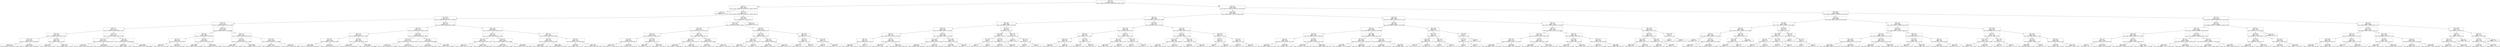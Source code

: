 digraph Tree {
node [shape=box] ;
0 [label="X[0] <= 0.5\ngini = 0.767\nsamples = 11105367\nvalue = [3315986, 5196719, 2029, 5149252, 28584, 1815094, 2061485]"] ;
1 [label="X[8] <= 1.5\ngini = 0.783\nsamples = 6335514\nvalue = [2771614, 1448943, 1987, 2671865, 23570, 1440678, 1666514]"] ;
0 -> 1 [labeldistance=2.5, labelangle=45, headlabel="True"] ;
2 [label="gini = 0.0\nsamples = 1162747\nvalue = [1839286, 0, 0, 0, 0, 0, 0]"] ;
1 -> 2 ;
3 [label="X[8] <= 2.5\ngini = 0.777\nsamples = 5172767\nvalue = [932328, 1448943, 1987, 2671865, 23570, 1440678, 1666514]"] ;
1 -> 3 ;
4 [label="X[2] <= 130.5\ngini = 0.73\nsamples = 4551648\nvalue = [0, 1448943, 0, 2671865, 0, 1415787, 1666514]"] ;
3 -> 4 ;
5 [label="X[9] <= 2.5\ngini = 0.725\nsamples = 3125921\nvalue = [0, 1051543, 0, 1906359, 0, 911337, 1076621]"] ;
4 -> 5 ;
6 [label="X[6] <= 2.5\ngini = 0.712\nsamples = 2151368\nvalue = [0, 724605, 0, 1378050, 0, 829886, 471935]"] ;
5 -> 6 ;
7 [label="X[3] <= 68.0\ngini = 0.707\nsamples = 369198\nvalue = [0, 152864, 0, 231746, 0, 59708, 140570]"] ;
6 -> 7 ;
8 [label="X[10] <= 225.5\ngini = 0.716\nsamples = 295787\nvalue = [0, 133981, 0, 176247, 0, 59708, 98697]"] ;
7 -> 8 ;
9 [label="gini = 0.704\nsamples = 83930\nvalue = [0, 29613, 0, 51344, 0, 39379, 12530]"] ;
8 -> 9 ;
10 [label="gini = 0.695\nsamples = 211857\nvalue = [0, 104368, 0, 124903, 0, 20329, 86167]"] ;
8 -> 10 ;
11 [label="X[10] <= 67.5\ngini = 0.616\nsamples = 73411\nvalue = [0, 18883, 0, 55499, 0, 0, 41873]"] ;
7 -> 11 ;
12 [label="gini = 0.443\nsamples = 9220\nvalue = [0, 844, 0, 3476, 0, 0, 10358]"] ;
11 -> 12 ;
13 [label="gini = 0.61\nsamples = 64191\nvalue = [0, 18039, 0, 52023, 0, 0, 31515]"] ;
11 -> 13 ;
14 [label="X[4] <= 7.5\ngini = 0.705\nsamples = 1782170\nvalue = [0, 571741, 0, 1146304, 0, 770178, 331365]"] ;
6 -> 14 ;
15 [label="X[2] <= 118.5\ngini = 0.717\nsamples = 824230\nvalue = [0, 254975, 0, 528259, 0, 289262, 232049]"] ;
14 -> 15 ;
16 [label="gini = 0.67\nsamples = 158573\nvalue = [0, 37042, 0, 123644, 0, 48529, 41102]"] ;
15 -> 16 ;
17 [label="gini = 0.725\nsamples = 665657\nvalue = [0, 217933, 0, 404615, 0, 240733, 190947]"] ;
15 -> 17 ;
18 [label="X[9] <= 0.5\ngini = 0.685\nsamples = 957940\nvalue = [0, 316766, 0, 618045, 0, 480916, 99316]"] ;
14 -> 18 ;
19 [label="gini = 0.647\nsamples = 134048\nvalue = [0, 58813, 0, 94933, 0, 0, 58318]"] ;
18 -> 19 ;
20 [label="gini = 0.662\nsamples = 823892\nvalue = [0, 257953, 0, 523112, 0, 480916, 40998]"] ;
18 -> 20 ;
21 [label="X[10] <= 76.5\ngini = 0.681\nsamples = 974553\nvalue = [0, 326938, 0, 528309, 0, 81451, 604686]"] ;
5 -> 21 ;
22 [label="X[6] <= 6.5\ngini = 0.691\nsamples = 180003\nvalue = [0, 71578, 0, 105322, 0, 15203, 92672]"] ;
21 -> 22 ;
23 [label="X[5] <= 1.5\ngini = 0.434\nsamples = 9328\nvalue = [0, 171, 0, 2056, 0, 1782, 10831]"] ;
22 -> 23 ;
24 [label="gini = 0.334\nsamples = 5777\nvalue = [0, 95, 0, 1163, 0, 544, 7393]"] ;
23 -> 24 ;
25 [label="gini = 0.556\nsamples = 3551\nvalue = [0, 76, 0, 893, 0, 1238, 3438]"] ;
23 -> 25 ;
26 [label="X[4] <= 4.5\ngini = 0.689\nsamples = 170675\nvalue = [0, 71407, 0, 103266, 0, 13421, 81841]"] ;
22 -> 26 ;
27 [label="gini = 0.666\nsamples = 66011\nvalue = [0, 33051, 0, 35049, 0, 0, 36358]"] ;
26 -> 27 ;
28 [label="gini = 0.694\nsamples = 104664\nvalue = [0, 38356, 0, 68217, 0, 13421, 45483]"] ;
26 -> 28 ;
29 [label="X[5] <= 1.5\ngini = 0.677\nsamples = 794550\nvalue = [0, 255360, 0, 422987, 0, 66248, 512014]"] ;
21 -> 29 ;
30 [label="X[5] <= 0.5\ngini = 0.651\nsamples = 534267\nvalue = [0, 167340, 0, 287243, 0, 18517, 372389]"] ;
29 -> 30 ;
31 [label="gini = 0.667\nsamples = 186331\nvalue = [0, 46392, 0, 111242, 0, 18517, 118482]"] ;
30 -> 31 ;
32 [label="gini = 0.637\nsamples = 347936\nvalue = [0, 120948, 0, 176001, 0, 0, 253907]"] ;
30 -> 32 ;
33 [label="X[2] <= 124.5\ngini = 0.716\nsamples = 260283\nvalue = [0, 88020, 0, 135744, 0, 47731, 139625]"] ;
29 -> 33 ;
34 [label="gini = 0.712\nsamples = 166431\nvalue = [0, 49906, 0, 91479, 0, 31900, 89716]"] ;
33 -> 34 ;
35 [label="gini = 0.72\nsamples = 93852\nvalue = [0, 38114, 0, 44265, 0, 15831, 49909]"] ;
33 -> 35 ;
36 [label="X[5] <= 1.5\ngini = 0.736\nsamples = 1425727\nvalue = [0, 397400, 0, 765506, 0, 504450, 589893]"] ;
4 -> 36 ;
37 [label="X[5] <= 0.5\ngini = 0.724\nsamples = 817216\nvalue = [0, 215179, 0, 431162, 0, 223950, 422546]"] ;
36 -> 37 ;
38 [label="X[3] <= 74.5\ngini = 0.715\nsamples = 247780\nvalue = [0, 42386, 0, 132396, 0, 87704, 129459]"] ;
37 -> 38 ;
39 [label="X[4] <= 8.5\ngini = 0.722\nsamples = 125806\nvalue = [0, 31599, 0, 76128, 0, 41165, 50028]"] ;
38 -> 39 ;
40 [label="gini = 0.708\nsamples = 66386\nvalue = [0, 17120, 0, 39318, 0, 14262, 34316]"] ;
39 -> 40 ;
41 [label="gini = 0.712\nsamples = 59420\nvalue = [0, 14479, 0, 36810, 0, 26903, 15712]"] ;
39 -> 41 ;
42 [label="X[3] <= 75.5\ngini = 0.684\nsamples = 121974\nvalue = [0, 10787, 0, 56268, 0, 46539, 79431]"] ;
38 -> 42 ;
43 [label="gini = 0.635\nsamples = 76987\nvalue = [0, 2910, 0, 24213, 0, 34290, 60433]"] ;
42 -> 43 ;
44 [label="gini = 0.684\nsamples = 44987\nvalue = [0, 7877, 0, 32055, 0, 12249, 18998]"] ;
42 -> 44 ;
45 [label="X[4] <= 10.5\ngini = 0.725\nsamples = 569436\nvalue = [0, 172793, 0, 298766, 0, 136246, 293087]"] ;
37 -> 45 ;
46 [label="X[10] <= 29.5\ngini = 0.731\nsamples = 477462\nvalue = [0, 148622, 0, 249127, 0, 127900, 229619]"] ;
45 -> 46 ;
47 [label="gini = 0.72\nsamples = 200436\nvalue = [0, 43207, 0, 103454, 0, 61731, 108388]"] ;
46 -> 47 ;
48 [label="gini = 0.733\nsamples = 277026\nvalue = [0, 105415, 0, 145673, 0, 66169, 121231]"] ;
46 -> 48 ;
49 [label="X[9] <= 2.5\ngini = 0.663\nsamples = 91974\nvalue = [0, 24171, 0, 49639, 0, 8346, 63468]"] ;
45 -> 49 ;
50 [label="gini = 0.69\nsamples = 65538\nvalue = [0, 19434, 0, 36567, 0, 8346, 39234]"] ;
49 -> 50 ;
51 [label="gini = 0.558\nsamples = 26436\nvalue = [0, 4737, 0, 13072, 0, 0, 24234]"] ;
49 -> 51 ;
52 [label="X[2] <= 133.5\ngini = 0.729\nsamples = 608511\nvalue = [0, 182221, 0, 334344, 0, 280500, 167347]"] ;
36 -> 52 ;
53 [label="X[4] <= 5.5\ngini = 0.723\nsamples = 468535\nvalue = [0, 117029, 0, 262448, 0, 227868, 135308]"] ;
52 -> 53 ;
54 [label="X[3] <= 64.5\ngini = 0.737\nsamples = 184471\nvalue = [0, 53783, 0, 98582, 0, 63707, 76702]"] ;
53 -> 54 ;
55 [label="gini = 0.73\nsamples = 21215\nvalue = [0, 10316, 0, 7269, 0, 5172, 11064]"] ;
54 -> 55 ;
56 [label="gini = 0.732\nsamples = 163256\nvalue = [0, 43467, 0, 91313, 0, 58535, 65638]"] ;
54 -> 56 ;
57 [label="X[9] <= 2.5\ngini = 0.697\nsamples = 284064\nvalue = [0, 63246, 0, 163866, 0, 164161, 58606]"] ;
53 -> 57 ;
58 [label="gini = 0.645\nsamples = 215309\nvalue = [0, 48888, 0, 126283, 0, 150709, 15180]"] ;
57 -> 58 ;
59 [label="gini = 0.689\nsamples = 68755\nvalue = [0, 14358, 0, 37583, 0, 13452, 43426]"] ;
57 -> 59 ;
60 [label="X[9] <= 2.5\ngini = 0.731\nsamples = 139976\nvalue = [0, 65192, 0, 71896, 0, 52632, 32039]"] ;
52 -> 60 ;
61 [label="X[9] <= 0.5\ngini = 0.709\nsamples = 104228\nvalue = [0, 50222, 0, 56120, 0, 45783, 12964]"] ;
60 -> 61 ;
62 [label="gini = 0.646\nsamples = 10548\nvalue = [0, 6423, 0, 6640, 0, 0, 3610]"] ;
61 -> 62 ;
63 [label="gini = 0.703\nsamples = 93680\nvalue = [0, 43799, 0, 49480, 0, 45783, 9354]"] ;
61 -> 63 ;
64 [label="X[4] <= 4.5\ngini = 0.725\nsamples = 35748\nvalue = [0, 14970, 0, 15776, 0, 6849, 19075]"] ;
60 -> 64 ;
65 [label="gini = 0.616\nsamples = 9197\nvalue = [0, 4540, 0, 2670, 0, 0, 7272]"] ;
64 -> 65 ;
66 [label="gini = 0.738\nsamples = 26551\nvalue = [0, 10430, 0, 13106, 0, 6849, 11803]"] ;
64 -> 66 ;
67 [label="X[8] <= 4.5\ngini = 0.099\nsamples = 621119\nvalue = [932328, 0, 1987, 0, 23570, 24891, 0]"] ;
3 -> 67 ;
68 [label="X[7] <= 211.5\ngini = 0.29\nsamples = 192992\nvalue = [255072, 0, 1987, 0, 23570, 24891, 0]"] ;
67 -> 68 ;
69 [label="X[7] <= 64.5\ngini = 0.227\nsamples = 170852\nvalue = [236713, 0, 1922, 0, 13726, 18163, 0]"] ;
68 -> 69 ;
70 [label="X[1] <= 0.5\ngini = 0.333\nsamples = 41668\nvalue = [53342, 0, 1101, 0, 4506, 7187, 0]"] ;
69 -> 70 ;
71 [label="X[7] <= 32.5\ngini = 0.374\nsamples = 35216\nvalue = [43516, 0, 1096, 0, 4395, 6966, 0]"] ;
70 -> 71 ;
72 [label="gini = 0.312\nsamples = 22619\nvalue = [29471, 0, 17, 0, 3256, 3220, 0]"] ;
71 -> 72 ;
73 [label="gini = 0.466\nsamples = 12597\nvalue = [14045, 0, 1079, 0, 1139, 3746, 0]"] ;
71 -> 73 ;
74 [label="X[2] <= 119.5\ngini = 0.065\nsamples = 6452\nvalue = [9826, 0, 5, 0, 111, 221, 0]"] ;
70 -> 74 ;
75 [label="gini = 0.139\nsamples = 444\nvalue = [666, 0, 4, 0, 10, 39, 0]"] ;
74 -> 75 ;
76 [label="gini = 0.059\nsamples = 6008\nvalue = [9160, 0, 1, 0, 101, 182, 0]"] ;
74 -> 76 ;
77 [label="X[9] <= 2.5\ngini = 0.19\nsamples = 129184\nvalue = [183371, 0, 821, 0, 9220, 10976, 0]"] ;
69 -> 77 ;
78 [label="X[8] <= 3.5\ngini = 0.222\nsamples = 72784\nvalue = [101333, 0, 293, 0, 8317, 5470, 0]"] ;
77 -> 78 ;
79 [label="gini = 0.125\nsamples = 68399\nvalue = [101333, 0, 0, 0, 4508, 2642, 0]"] ;
78 -> 79 ;
80 [label="gini = 0.53\nsamples = 4385\nvalue = [0, 0, 293, 0, 3809, 2828, 0]"] ;
78 -> 80 ;
81 [label="X[7] <= 85.5\ngini = 0.146\nsamples = 56400\nvalue = [82038, 0, 528, 0, 903, 5506, 0]"] ;
77 -> 81 ;
82 [label="gini = 0.275\nsamples = 4686\nvalue = [6211, 0, 317, 0, 99, 726, 0]"] ;
81 -> 82 ;
83 [label="gini = 0.133\nsamples = 51714\nvalue = [75827, 0, 211, 0, 804, 4780, 0]"] ;
81 -> 83 ;
84 [label="X[1] <= 0.5\ngini = 0.609\nsamples = 22140\nvalue = [18359, 0, 65, 0, 9844, 6728, 0]"] ;
68 -> 84 ;
85 [label="X[2] <= 119.5\ngini = 0.614\nsamples = 21605\nvalue = [17556, 0, 61, 0, 9835, 6715, 0]"] ;
84 -> 85 ;
86 [label="X[9] <= 2.5\ngini = 0.646\nsamples = 1496\nvalue = [528, 0, 7, 0, 1037, 804, 0]"] ;
85 -> 86 ;
87 [label="gini = 0.621\nsamples = 1388\nvalue = [368, 0, 5, 0, 1037, 800, 0]"] ;
86 -> 87 ;
88 [label="gini = 0.07\nsamples = 108\nvalue = [160, 0, 2, 0, 0, 4, 0]"] ;
86 -> 88 ;
89 [label="X[9] <= 2.5\ngini = 0.602\nsamples = 20109\nvalue = [17028, 0, 54, 0, 8798, 5911, 0]"] ;
85 -> 89 ;
90 [label="gini = 0.644\nsamples = 15883\nvalue = [10863, 0, 21, 0, 8752, 5476, 0]"] ;
89 -> 90 ;
91 [label="gini = 0.144\nsamples = 4226\nvalue = [6165, 0, 33, 0, 46, 435, 0]"] ;
89 -> 91 ;
92 [label="X[6] <= 19.5\ngini = 0.061\nsamples = 535\nvalue = [803, 0, 4, 0, 9, 13, 0]"] ;
84 -> 92 ;
93 [label="X[4] <= 11.5\ngini = 0.018\nsamples = 275\nvalue = [429, 0, 0, 0, 0, 4, 0]"] ;
92 -> 93 ;
94 [label="gini = 0.014\nsamples = 265\nvalue = [410, 0, 0, 0, 0, 3, 0]"] ;
93 -> 94 ;
95 [label="gini = 0.095\nsamples = 10\nvalue = [19, 0, 0, 0, 0, 1, 0]"] ;
93 -> 95 ;
96 [label="X[3] <= 40.5\ngini = 0.107\nsamples = 260\nvalue = [374, 0, 4, 0, 9, 9, 0]"] ;
92 -> 96 ;
97 [label="gini = 0.48\nsamples = 3\nvalue = [3, 0, 0, 0, 2, 0, 0]"] ;
96 -> 97 ;
98 [label="gini = 0.099\nsamples = 257\nvalue = [371, 0, 4, 0, 7, 9, 0]"] ;
96 -> 98 ;
99 [label="gini = 0.0\nsamples = 428127\nvalue = [677256, 0, 0, 0, 0, 0, 0]"] ;
67 -> 99 ;
100 [label="X[5] <= 0.5\ngini = 0.635\nsamples = 4769853\nvalue = [544372, 3747776, 42, 2477387, 5014, 374416, 394971]"] ;
0 -> 100 [labeldistance=2.5, labelangle=-45, headlabel="False"] ;
101 [label="X[7] <= 110.5\ngini = 0.689\nsamples = 432895\nvalue = [34464, 204181, 4, 303751, 194, 56081, 85164]"] ;
100 -> 101 ;
102 [label="X[0] <= 1.5\ngini = 0.683\nsamples = 69935\nvalue = [6789, 44623, 1, 40474, 58, 7339, 10845]"] ;
101 -> 102 ;
103 [label="X[1] <= 0.5\ngini = 0.694\nsamples = 53358\nvalue = [4490, 26885, 1, 35659, 35, 7060, 9954]"] ;
102 -> 103 ;
104 [label="X[9] <= 2.5\ngini = 0.689\nsamples = 52871\nvalue = [3749, 26885, 1, 35659, 27, 7051, 9954]"] ;
103 -> 104 ;
105 [label="X[4] <= 3.0\ngini = 0.67\nsamples = 24419\nvalue = [1084, 12177, 0, 17310, 12, 5973, 1946]"] ;
104 -> 105 ;
106 [label="X[8] <= 2.5\ngini = 0.617\nsamples = 6177\nvalue = [121, 4300, 0, 4049, 0, 1290, 15]"] ;
105 -> 106 ;
107 [label="gini = 0.609\nsamples = 6101\nvalue = [10, 4300, 0, 4049, 0, 1290, 15]"] ;
106 -> 107 ;
108 [label="gini = 0.0\nsamples = 76\nvalue = [111, 0, 0, 0, 0, 0, 0]"] ;
106 -> 108 ;
109 [label="X[4] <= 7.5\ngini = 0.68\nsamples = 18242\nvalue = [963, 7877, 0, 13261, 12, 4683, 1931]"] ;
105 -> 109 ;
110 [label="gini = 0.647\nsamples = 3031\nvalue = [140, 1117, 0, 2308, 0, 17, 1166]"] ;
109 -> 110 ;
111 [label="gini = 0.672\nsamples = 15211\nvalue = [823, 6760, 0, 10953, 12, 4666, 765]"] ;
109 -> 111 ;
112 [label="X[8] <= 2.5\ngini = 0.689\nsamples = 28452\nvalue = [2665, 14708, 1, 18349, 15, 1078, 8008]"] ;
104 -> 112 ;
113 [label="X[2] <= 124.5\ngini = 0.653\nsamples = 26788\nvalue = [106, 14708, 0, 18349, 0, 1024, 8008]"] ;
112 -> 113 ;
114 [label="gini = 0.647\nsamples = 8617\nvalue = [26, 2636, 0, 6508, 0, 456, 3983]"] ;
113 -> 114 ;
115 [label="gini = 0.63\nsamples = 18171\nvalue = [80, 12072, 0, 11841, 0, 568, 4025]"] ;
113 -> 115 ;
116 [label="X[7] <= 109.5\ngini = 0.052\nsamples = 1664\nvalue = [2559, 0, 1, 0, 15, 54, 0]"] ;
112 -> 116 ;
117 [label="gini = 0.046\nsamples = 1643\nvalue = [2534, 0, 1, 0, 14, 46, 0]"] ;
116 -> 117 ;
118 [label="gini = 0.403\nsamples = 21\nvalue = [25, 0, 0, 0, 1, 8, 0]"] ;
116 -> 118 ;
119 [label="X[1] <= 15.5\ngini = 0.044\nsamples = 487\nvalue = [741, 0, 0, 0, 8, 9, 0]"] ;
103 -> 119 ;
120 [label="X[3] <= 40.5\ngini = 0.053\nsamples = 373\nvalue = [570, 0, 0, 0, 8, 8, 0]"] ;
119 -> 120 ;
121 [label="X[7] <= 92.0\ngini = 0.5\nsamples = 2\nvalue = [2, 0, 0, 0, 0, 2, 0]"] ;
120 -> 121 ;
122 [label="gini = 0.0\nsamples = 1\nvalue = [2, 0, 0, 0, 0, 0, 0]"] ;
121 -> 122 ;
123 [label="gini = 0.0\nsamples = 1\nvalue = [0, 0, 0, 0, 0, 2, 0]"] ;
121 -> 123 ;
124 [label="X[10] <= 43.0\ngini = 0.047\nsamples = 371\nvalue = [568, 0, 0, 0, 8, 6, 0]"] ;
120 -> 124 ;
125 [label="gini = 0.239\nsamples = 38\nvalue = [52, 0, 0, 0, 5, 3, 0]"] ;
124 -> 125 ;
126 [label="gini = 0.023\nsamples = 333\nvalue = [516, 0, 0, 0, 3, 3, 0]"] ;
124 -> 126 ;
127 [label="X[3] <= 73.5\ngini = 0.012\nsamples = 114\nvalue = [171, 0, 0, 0, 0, 1, 0]"] ;
119 -> 127 ;
128 [label="gini = 0.0\nsamples = 106\nvalue = [160, 0, 0, 0, 0, 0, 0]"] ;
127 -> 128 ;
129 [label="X[3] <= 74.5\ngini = 0.153\nsamples = 8\nvalue = [11, 0, 0, 0, 0, 1, 0]"] ;
127 -> 129 ;
130 [label="gini = 0.32\nsamples = 4\nvalue = [4, 0, 0, 0, 0, 1, 0]"] ;
129 -> 130 ;
131 [label="gini = 0.0\nsamples = 4\nvalue = [7, 0, 0, 0, 0, 0, 0]"] ;
129 -> 131 ;
132 [label="X[10] <= 57.5\ngini = 0.493\nsamples = 16577\nvalue = [2299, 17738, 0, 4815, 23, 279, 891]"] ;
102 -> 132 ;
133 [label="X[6] <= 32.5\ngini = 0.484\nsamples = 6310\nvalue = [335, 6478, 0, 2951, 9, 60, 90]"] ;
132 -> 133 ;
134 [label="X[8] <= 2.5\ngini = 0.623\nsamples = 1037\nvalue = [201, 837, 0, 515, 7, 45, 31]"] ;
133 -> 134 ;
135 [label="X[10] <= 32.5\ngini = 0.529\nsamples = 907\nvalue = [15, 837, 0, 515, 0, 36, 31]"] ;
134 -> 135 ;
136 [label="gini = 0.567\nsamples = 482\nvalue = [13, 342, 0, 352, 0, 25, 15]"] ;
135 -> 136 ;
137 [label="gini = 0.424\nsamples = 425\nvalue = [2, 495, 0, 163, 0, 11, 16]"] ;
135 -> 137 ;
138 [label="X[3] <= 76.5\ngini = 0.149\nsamples = 130\nvalue = [186, 0, 0, 0, 7, 9, 0]"] ;
134 -> 138 ;
139 [label="gini = 0.107\nsamples = 100\nvalue = [151, 0, 0, 0, 1, 8, 0]"] ;
138 -> 139 ;
140 [label="gini = 0.285\nsamples = 30\nvalue = [35, 0, 0, 0, 6, 1, 0]"] ;
138 -> 140 ;
141 [label="X[0] <= 4.5\ngini = 0.45\nsamples = 5273\nvalue = [134, 5641, 0, 2436, 2, 15, 59]"] ;
133 -> 141 ;
142 [label="X[8] <= 2.5\ngini = 0.446\nsamples = 5252\nvalue = [103, 5641, 0, 2435, 2, 15, 59]"] ;
141 -> 142 ;
143 [label="gini = 0.433\nsamples = 5187\nvalue = [13, 5641, 0, 2435, 0, 15, 59]"] ;
142 -> 143 ;
144 [label="gini = 0.043\nsamples = 65\nvalue = [90, 0, 0, 0, 2, 0, 0]"] ;
142 -> 144 ;
145 [label="X[3] <= 72.5\ngini = 0.061\nsamples = 21\nvalue = [31, 0, 0, 1, 0, 0, 0]"] ;
141 -> 145 ;
146 [label="gini = 0.0\nsamples = 15\nvalue = [24, 0, 0, 0, 0, 0, 0]"] ;
145 -> 146 ;
147 [label="gini = 0.219\nsamples = 6\nvalue = [7, 0, 0, 1, 0, 0, 0]"] ;
145 -> 147 ;
148 [label="X[1] <= 0.5\ngini = 0.481\nsamples = 10267\nvalue = [1964, 11260, 0, 1864, 14, 219, 801]"] ;
132 -> 148 ;
149 [label="X[8] <= 2.5\ngini = 0.455\nsamples = 9951\nvalue = [1496, 11260, 0, 1862, 2, 211, 801]"] ;
148 -> 149 ;
150 [label="X[10] <= 224.5\ngini = 0.35\nsamples = 9023\nvalue = [65, 11260, 0, 1862, 0, 200, 801]"] ;
149 -> 150 ;
151 [label="gini = 0.291\nsamples = 7244\nvalue = [52, 9510, 0, 1052, 0, 129, 650]"] ;
150 -> 151 ;
152 [label="gini = 0.52\nsamples = 1779\nvalue = [13, 1750, 0, 810, 0, 71, 151]"] ;
150 -> 152 ;
153 [label="X[3] <= 72.5\ngini = 0.018\nsamples = 928\nvalue = [1431, 0, 0, 0, 2, 11, 0]"] ;
149 -> 153 ;
154 [label="gini = 0.007\nsamples = 909\nvalue = [1413, 0, 0, 0, 0, 5, 0]"] ;
153 -> 154 ;
155 [label="gini = 0.462\nsamples = 19\nvalue = [18, 0, 0, 0, 2, 6, 0]"] ;
153 -> 155 ;
156 [label="X[3] <= 56.5\ngini = 0.087\nsamples = 316\nvalue = [468, 0, 0, 2, 12, 8, 0]"] ;
148 -> 156 ;
157 [label="X[8] <= 2.5\ngini = 0.214\nsamples = 65\nvalue = [83, 0, 0, 2, 7, 2, 0]"] ;
156 -> 157 ;
158 [label="gini = 0.0\nsamples = 2\nvalue = [0, 0, 0, 2, 0, 0, 0]"] ;
157 -> 158 ;
159 [label="gini = 0.18\nsamples = 63\nvalue = [83, 0, 0, 0, 7, 2, 0]"] ;
157 -> 159 ;
160 [label="X[4] <= 2.5\ngini = 0.054\nsamples = 251\nvalue = [385, 0, 0, 0, 5, 6, 0]"] ;
156 -> 160 ;
161 [label="gini = 0.165\nsamples = 20\nvalue = [30, 0, 0, 0, 0, 3, 0]"] ;
160 -> 161 ;
162 [label="gini = 0.043\nsamples = 231\nvalue = [355, 0, 0, 0, 5, 3, 0]"] ;
160 -> 162 ;
163 [label="X[3] <= 67.5\ngini = 0.686\nsamples = 362960\nvalue = [27675, 159558, 3, 263277, 136, 48742, 74319]"] ;
101 -> 163 ;
164 [label="X[1] <= 0.5\ngini = 0.688\nsamples = 184196\nvalue = [13998, 96249, 0, 123483, 73, 21536, 35669]"] ;
163 -> 164 ;
165 [label="X[9] <= 2.5\ngini = 0.686\nsamples = 183534\nvalue = [12955, 96249, 0, 123481, 69, 21528, 35668]"] ;
164 -> 165 ;
166 [label="X[4] <= 7.5\ngini = 0.668\nsamples = 74674\nvalue = [2981, 38082, 0, 53118, 56, 17088, 6535]"] ;
165 -> 166 ;
167 [label="X[0] <= 1.5\ngini = 0.664\nsamples = 21238\nvalue = [642, 11875, 0, 14446, 22, 2277, 4001]"] ;
166 -> 167 ;
168 [label="gini = 0.661\nsamples = 18318\nvalue = [452, 8522, 0, 13688, 18, 2257, 3762]"] ;
167 -> 168 ;
169 [label="gini = 0.428\nsamples = 2920\nvalue = [190, 3353, 0, 758, 4, 20, 239]"] ;
167 -> 169 ;
170 [label="X[3] <= 48.5\ngini = 0.663\nsamples = 53436\nvalue = [2339, 26207, 0, 38672, 34, 14811, 2534]"] ;
166 -> 170 ;
171 [label="gini = 0.654\nsamples = 15303\nvalue = [782, 6151, 0, 11815, 26, 4901, 519]"] ;
170 -> 171 ;
172 [label="gini = 0.663\nsamples = 38133\nvalue = [1557, 20056, 0, 26857, 8, 9910, 2015]"] ;
170 -> 172 ;
173 [label="X[2] <= 126.5\ngini = 0.686\nsamples = 108860\nvalue = [9974, 58167, 0, 70363, 13, 4440, 29133]"] ;
165 -> 173 ;
174 [label="X[6] <= 19.0\ngini = 0.688\nsamples = 52352\nvalue = [4552, 23577, 0, 35792, 4, 2209, 16557]"] ;
173 -> 174 ;
175 [label="gini = 0.686\nsamples = 24744\nvalue = [2495, 9189, 0, 17758, 0, 1076, 8618]"] ;
174 -> 175 ;
176 [label="gini = 0.683\nsamples = 27608\nvalue = [2057, 14388, 0, 18034, 4, 1133, 7939]"] ;
174 -> 176 ;
177 [label="X[4] <= 10.5\ngini = 0.677\nsamples = 56508\nvalue = [5422, 34590, 0, 34571, 9, 2231, 12576]"] ;
173 -> 177 ;
178 [label="gini = 0.68\nsamples = 49947\nvalue = [4724, 28941, 0, 31725, 9, 2230, 11422]"] ;
177 -> 178 ;
179 [label="gini = 0.609\nsamples = 6561\nvalue = [698, 5649, 0, 2846, 0, 1, 1154]"] ;
177 -> 179 ;
180 [label="X[0] <= 19.5\ngini = 0.028\nsamples = 662\nvalue = [1043, 0, 0, 2, 4, 8, 1]"] ;
164 -> 180 ;
181 [label="X[2] <= 137.5\ngini = 0.025\nsamples = 657\nvalue = [1039, 0, 0, 2, 3, 7, 1]"] ;
180 -> 181 ;
182 [label="X[3] <= 44.5\ngini = 0.021\nsamples = 644\nvalue = [1024, 0, 0, 0, 3, 7, 1]"] ;
181 -> 182 ;
183 [label="gini = 0.076\nsamples = 51\nvalue = [73, 0, 0, 0, 0, 3, 0]"] ;
182 -> 183 ;
184 [label="gini = 0.017\nsamples = 593\nvalue = [951, 0, 0, 0, 3, 4, 1]"] ;
182 -> 184 ;
185 [label="X[8] <= 2.5\ngini = 0.208\nsamples = 13\nvalue = [15, 0, 0, 2, 0, 0, 0]"] ;
181 -> 185 ;
186 [label="gini = 0.0\nsamples = 2\nvalue = [0, 0, 0, 2, 0, 0, 0]"] ;
185 -> 186 ;
187 [label="gini = 0.0\nsamples = 11\nvalue = [15, 0, 0, 0, 0, 0, 0]"] ;
185 -> 187 ;
188 [label="X[3] <= 48.0\ngini = 0.5\nsamples = 5\nvalue = [4, 0, 0, 0, 1, 1, 0]"] ;
180 -> 188 ;
189 [label="X[2] <= 135.5\ngini = 0.5\nsamples = 2\nvalue = [0, 0, 0, 0, 1, 1, 0]"] ;
188 -> 189 ;
190 [label="gini = 0.0\nsamples = 1\nvalue = [0, 0, 0, 0, 0, 1, 0]"] ;
189 -> 190 ;
191 [label="gini = 0.0\nsamples = 1\nvalue = [0, 0, 0, 0, 1, 0, 0]"] ;
189 -> 191 ;
192 [label="gini = 0.0\nsamples = 3\nvalue = [4, 0, 0, 0, 0, 0, 0]"] ;
188 -> 192 ;
193 [label="X[8] <= 2.5\ngini = 0.675\nsamples = 178764\nvalue = [13677, 63309, 3, 139794, 63, 27206, 38650]"] ;
163 -> 193 ;
194 [label="X[0] <= 1.5\ngini = 0.645\nsamples = 170396\nvalue = [682, 63309, 0, 139794, 0, 27081, 38650]"] ;
193 -> 194 ;
195 [label="X[3] <= 74.5\ngini = 0.637\nsamples = 155925\nvalue = [518, 49175, 0, 132185, 0, 26592, 37939]"] ;
194 -> 195 ;
196 [label="X[6] <= 35.0\ngini = 0.614\nsamples = 121151\nvalue = [353, 41694, 0, 107252, 0, 17321, 25054]"] ;
195 -> 196 ;
197 [label="gini = 0.604\nsamples = 84037\nvalue = [198, 25048, 0, 76745, 0, 12470, 18704]"] ;
196 -> 197 ;
198 [label="gini = 0.629\nsamples = 37114\nvalue = [155, 16646, 0, 30507, 0, 4851, 6350]"] ;
196 -> 198 ;
199 [label="X[9] <= 2.5\ngini = 0.69\nsamples = 34774\nvalue = [165, 7481, 0, 24933, 0, 9271, 12885]"] ;
195 -> 199 ;
200 [label="gini = 0.682\nsamples = 18550\nvalue = [87, 4910, 0, 13333, 0, 7709, 3178]"] ;
199 -> 200 ;
201 [label="gini = 0.635\nsamples = 16224\nvalue = [78, 2571, 0, 11600, 0, 1562, 9707]"] ;
199 -> 201 ;
202 [label="X[4] <= 2.5\ngini = 0.516\nsamples = 14471\nvalue = [164, 14134, 0, 7609, 0, 489, 711]"] ;
194 -> 202 ;
203 [label="X[7] <= 220.5\ngini = 0.402\nsamples = 6657\nvalue = [21, 7817, 0, 2667, 0, 26, 149]"] ;
202 -> 203 ;
204 [label="gini = 0.393\nsamples = 5170\nvalue = [21, 6162, 0, 2013, 0, 16, 109]"] ;
203 -> 204 ;
205 [label="gini = 0.431\nsamples = 1487\nvalue = [0, 1655, 0, 654, 0, 10, 40]"] ;
203 -> 205 ;
206 [label="X[10] <= 31.5\ngini = 0.58\nsamples = 7814\nvalue = [143, 6317, 0, 4942, 0, 463, 562]"] ;
202 -> 206 ;
207 [label="gini = 0.607\nsamples = 1752\nvalue = [12, 1021, 0, 1377, 0, 165, 188]"] ;
206 -> 207 ;
208 [label="gini = 0.561\nsamples = 6062\nvalue = [131, 5296, 0, 3565, 0, 298, 374]"] ;
206 -> 208 ;
209 [label="X[3] <= 78.5\ngini = 0.029\nsamples = 8368\nvalue = [12995, 0, 3, 0, 63, 125, 0]"] ;
193 -> 209 ;
210 [label="X[0] <= 3.5\ngini = 0.028\nsamples = 8366\nvalue = [12994, 0, 3, 0, 63, 121, 0]"] ;
209 -> 210 ;
211 [label="X[2] <= 126.5\ngini = 0.022\nsamples = 8044\nvalue = [12525, 0, 3, 0, 29, 111, 0]"] ;
210 -> 211 ;
212 [label="gini = 0.006\nsamples = 2304\nvalue = [3567, 0, 0, 0, 1, 9, 0]"] ;
211 -> 212 ;
213 [label="gini = 0.029\nsamples = 5740\nvalue = [8958, 0, 3, 0, 28, 102, 0]"] ;
211 -> 213 ;
214 [label="X[6] <= 41.5\ngini = 0.159\nsamples = 322\nvalue = [469, 0, 0, 0, 34, 10, 0]"] ;
210 -> 214 ;
215 [label="gini = 0.043\nsamples = 290\nvalue = [449, 0, 0, 0, 5, 5, 0]"] ;
214 -> 215 ;
216 [label="gini = 0.566\nsamples = 32\nvalue = [20, 0, 0, 0, 29, 5, 0]"] ;
214 -> 216 ;
217 [label="X[2] <= 136.0\ngini = 0.32\nsamples = 2\nvalue = [1, 0, 0, 0, 0, 4, 0]"] ;
209 -> 217 ;
218 [label="gini = 0.0\nsamples = 1\nvalue = [1, 0, 0, 0, 0, 0, 0]"] ;
217 -> 218 ;
219 [label="gini = 0.0\nsamples = 1\nvalue = [0, 0, 0, 0, 0, 4, 0]"] ;
217 -> 219 ;
220 [label="X[2] <= 120.5\ngini = 0.623\nsamples = 4336958\nvalue = [509908, 3543595, 38, 2173636, 4820, 318335, 309807]"] ;
100 -> 220 ;
221 [label="X[5] <= 1.5\ngini = 0.661\nsamples = 489622\nvalue = [48649, 339733, 0, 283204, 78, 46006, 56805]"] ;
220 -> 221 ;
222 [label="X[1] <= 0.5\ngini = 0.668\nsamples = 206954\nvalue = [19085, 135612, 0, 124040, 15, 12553, 36380]"] ;
221 -> 222 ;
223 [label="X[8] <= 2.5\ngini = 0.667\nsamples = 206615\nvalue = [18565, 135612, 0, 124040, 14, 12537, 36380]"] ;
222 -> 223 ;
224 [label="X[8] <= 1.5\ngini = 0.633\nsamples = 195675\nvalue = [1310, 135612, 0, 124040, 0, 12470, 36380]"] ;
223 -> 224 ;
225 [label="gini = 0.0\nsamples = 836\nvalue = [1310, 0, 0, 0, 0, 0, 0]"] ;
224 -> 225 ;
226 [label="X[6] <= 6.5\ngini = 0.63\nsamples = 194839\nvalue = [0, 135612, 0, 124040, 0, 12470, 36380]"] ;
224 -> 226 ;
227 [label="gini = 0.569\nsamples = 3929\nvalue = [0, 1297, 0, 3757, 0, 718, 413]"] ;
226 -> 227 ;
228 [label="gini = 0.629\nsamples = 190910\nvalue = [0, 134315, 0, 120283, 0, 11752, 35967]"] ;
226 -> 228 ;
229 [label="X[8] <= 4.0\ngini = 0.009\nsamples = 10940\nvalue = [17255, 0, 0, 0, 14, 67, 0]"] ;
223 -> 229 ;
230 [label="X[3] <= 59.5\ngini = 0.103\nsamples = 945\nvalue = [1426, 0, 0, 0, 14, 67, 0]"] ;
229 -> 230 ;
231 [label="gini = 0.067\nsamples = 228\nvalue = [365, 0, 0, 0, 2, 11, 0]"] ;
230 -> 231 ;
232 [label="gini = 0.114\nsamples = 717\nvalue = [1061, 0, 0, 0, 12, 56, 0]"] ;
230 -> 232 ;
233 [label="gini = 0.0\nsamples = 9995\nvalue = [15829, 0, 0, 0, 0, 0, 0]"] ;
229 -> 233 ;
234 [label="X[0] <= 19.5\ngini = 0.061\nsamples = 339\nvalue = [520, 0, 0, 0, 1, 16, 0]"] ;
222 -> 234 ;
235 [label="X[7] <= 180.5\ngini = 0.052\nsamples = 334\nvalue = [516, 0, 0, 0, 1, 13, 0]"] ;
234 -> 235 ;
236 [label="X[0] <= 2.5\ngini = 0.047\nsamples = 318\nvalue = [491, 0, 0, 0, 1, 11, 0]"] ;
235 -> 236 ;
237 [label="gini = 0.017\nsamples = 221\nvalue = [351, 0, 0, 0, 1, 2, 0]"] ;
236 -> 237 ;
238 [label="gini = 0.114\nsamples = 97\nvalue = [140, 0, 0, 0, 0, 9, 0]"] ;
236 -> 238 ;
239 [label="X[7] <= 182.0\ngini = 0.137\nsamples = 16\nvalue = [25, 0, 0, 0, 0, 2, 0]"] ;
235 -> 239 ;
240 [label="gini = 0.444\nsamples = 2\nvalue = [1, 0, 0, 0, 0, 2, 0]"] ;
239 -> 240 ;
241 [label="gini = 0.0\nsamples = 14\nvalue = [24, 0, 0, 0, 0, 0, 0]"] ;
239 -> 241 ;
242 [label="X[0] <= 22.0\ngini = 0.49\nsamples = 5\nvalue = [4, 0, 0, 0, 0, 3, 0]"] ;
234 -> 242 ;
243 [label="gini = 0.0\nsamples = 1\nvalue = [0, 0, 0, 0, 0, 2, 0]"] ;
242 -> 243 ;
244 [label="X[2] <= 117.5\ngini = 0.32\nsamples = 4\nvalue = [4, 0, 0, 0, 0, 1, 0]"] ;
242 -> 244 ;
245 [label="gini = 0.5\nsamples = 2\nvalue = [1, 0, 0, 0, 0, 1, 0]"] ;
244 -> 245 ;
246 [label="gini = 0.0\nsamples = 2\nvalue = [3, 0, 0, 0, 0, 0, 0]"] ;
244 -> 246 ;
247 [label="X[5] <= 2.5\ngini = 0.652\nsamples = 282668\nvalue = [29564, 204121, 0, 159164, 63, 33453, 20425]"] ;
221 -> 247 ;
248 [label="X[0] <= 2.5\ngini = 0.648\nsamples = 261448\nvalue = [25919, 189437, 0, 149192, 63, 33441, 15287]"] ;
247 -> 248 ;
249 [label="X[4] <= 7.5\ngini = 0.644\nsamples = 253435\nvalue = [23470, 185566, 0, 144243, 54, 32714, 14510]"] ;
248 -> 249 ;
250 [label="X[10] <= 199.5\ngini = 0.652\nsamples = 142296\nvalue = [16105, 103329, 0, 79357, 42, 13733, 12240]"] ;
249 -> 250 ;
251 [label="gini = 0.644\nsamples = 119730\nvalue = [12849, 89497, 0, 66006, 35, 11015, 9761]"] ;
250 -> 251 ;
252 [label="gini = 0.69\nsamples = 22566\nvalue = [3256, 13832, 0, 13351, 7, 2718, 2479]"] ;
250 -> 252 ;
253 [label="X[10] <= 199.5\ngini = 0.631\nsamples = 111139\nvalue = [7365, 82237, 0, 64886, 12, 18981, 2270]"] ;
249 -> 253 ;
254 [label="gini = 0.624\nsamples = 95047\nvalue = [6262, 71659, 0, 55475, 7, 14775, 2008]"] ;
253 -> 254 ;
255 [label="gini = 0.664\nsamples = 16092\nvalue = [1103, 10578, 0, 9411, 5, 4206, 262]"] ;
253 -> 255 ;
256 [label="X[3] <= 62.5\ngini = 0.715\nsamples = 8013\nvalue = [2449, 3871, 0, 4949, 9, 727, 777]"] ;
248 -> 256 ;
257 [label="X[2] <= 118.5\ngini = 0.661\nsamples = 3498\nvalue = [788, 2110, 0, 2301, 3, 251, 94]"] ;
256 -> 257 ;
258 [label="gini = 0.299\nsamples = 337\nvalue = [75, 449, 0, 1, 0, 16, 3]"] ;
257 -> 258 ;
259 [label="gini = 0.656\nsamples = 3161\nvalue = [713, 1661, 0, 2300, 3, 235, 91]"] ;
257 -> 259 ;
260 [label="X[8] <= 2.5\ngini = 0.741\nsamples = 4515\nvalue = [1661, 1761, 0, 2648, 6, 476, 683]"] ;
256 -> 260 ;
261 [label="gini = 0.69\nsamples = 3713\nvalue = [386, 1761, 0, 2648, 0, 467, 683]"] ;
260 -> 261 ;
262 [label="gini = 0.023\nsamples = 802\nvalue = [1275, 0, 0, 0, 6, 9, 0]"] ;
260 -> 262 ;
263 [label="X[7] <= 118.5\ngini = 0.683\nsamples = 21220\nvalue = [3645, 14684, 0, 9972, 0, 12, 5138]"] ;
247 -> 263 ;
264 [label="X[1] <= 0.5\ngini = 0.717\nsamples = 2980\nvalue = [584, 1721, 0, 1390, 0, 8, 980]"] ;
263 -> 264 ;
265 [label="X[10] <= 179.5\ngini = 0.713\nsamples = 2943\nvalue = [530, 1721, 0, 1390, 0, 4, 980]"] ;
264 -> 265 ;
266 [label="gini = 0.73\nsamples = 1388\nvalue = [269, 641, 0, 619, 0, 1, 607]"] ;
265 -> 266 ;
267 [label="gini = 0.682\nsamples = 1555\nvalue = [261, 1080, 0, 771, 0, 3, 373]"] ;
265 -> 267 ;
268 [label="X[7] <= 26.5\ngini = 0.128\nsamples = 37\nvalue = [54, 0, 0, 0, 0, 4, 0]"] ;
264 -> 268 ;
269 [label="gini = 0.26\nsamples = 16\nvalue = [22, 0, 0, 0, 0, 4, 0]"] ;
268 -> 269 ;
270 [label="gini = 0.0\nsamples = 21\nvalue = [32, 0, 0, 0, 0, 0, 0]"] ;
268 -> 270 ;
271 [label="X[3] <= 61.5\ngini = 0.676\nsamples = 18240\nvalue = [3061, 12963, 0, 8582, 0, 4, 4158]"] ;
263 -> 271 ;
272 [label="X[1] <= 2.0\ngini = 0.662\nsamples = 9620\nvalue = [1604, 7035, 0, 4888, 0, 0, 1779]"] ;
271 -> 272 ;
273 [label="gini = 0.662\nsamples = 9615\nvalue = [1595, 7035, 0, 4888, 0, 0, 1779]"] ;
272 -> 273 ;
274 [label="gini = 0.0\nsamples = 5\nvalue = [9, 0, 0, 0, 0, 0, 0]"] ;
272 -> 274 ;
275 [label="X[6] <= 12.0\ngini = 0.688\nsamples = 8620\nvalue = [1457, 5928, 0, 3694, 0, 4, 2379]"] ;
271 -> 275 ;
276 [label="gini = 0.66\nsamples = 7082\nvalue = [1123, 5257, 0, 3294, 0, 4, 1384]"] ;
275 -> 276 ;
277 [label="gini = 0.703\nsamples = 1538\nvalue = [334, 671, 0, 400, 0, 0, 995]"] ;
275 -> 277 ;
278 [label="X[0] <= 2.5\ngini = 0.617\nsamples = 3847336\nvalue = [461259, 3203862, 38, 1890432, 4742, 272329, 253002]"] ;
220 -> 278 ;
279 [label="X[8] <= 2.5\ngini = 0.611\nsamples = 3658038\nvalue = [396790, 3094074, 37, 1780898, 4110, 264065, 245790]"] ;
278 -> 279 ;
280 [label="X[4] <= 2.5\ngini = 0.56\nsamples = 3420803\nvalue = [29119, 3094074, 0, 1780898, 0, 260369, 245790]"] ;
279 -> 280 ;
281 [label="X[2] <= 124.5\ngini = 0.476\nsamples = 575644\nvalue = [4087, 612493, 0, 240453, 0, 23571, 30006]"] ;
280 -> 281 ;
282 [label="X[8] <= 1.5\ngini = 0.541\nsamples = 132458\nvalue = [312, 123009, 0, 70122, 0, 6647, 9569]"] ;
281 -> 282 ;
283 [label="gini = 0.0\nsamples = 193\nvalue = [312, 0, 0, 0, 0, 0, 0]"] ;
282 -> 283 ;
284 [label="gini = 0.539\nsamples = 132265\nvalue = [0, 123009, 0, 70122, 0, 6647, 9569]"] ;
282 -> 284 ;
285 [label="X[0] <= 1.5\ngini = 0.452\nsamples = 443186\nvalue = [3775, 489484, 0, 170331, 0, 16924, 20437]"] ;
281 -> 285 ;
286 [label="gini = 0.496\nsamples = 336446\nvalue = [3048, 347016, 0, 147550, 0, 16178, 18591]"] ;
285 -> 286 ;
287 [label="gini = 0.267\nsamples = 106740\nvalue = [727, 142468, 0, 22781, 0, 746, 1846]"] ;
285 -> 287 ;
288 [label="X[3] <= 58.5\ngini = 0.574\nsamples = 2845159\nvalue = [25032, 2481581, 0, 1540445, 0, 236798, 215784]"] ;
280 -> 288 ;
289 [label="X[9] <= 2.5\ngini = 0.528\nsamples = 1084965\nvalue = [3886, 1046179, 0, 535381, 0, 65049, 64529]"] ;
288 -> 289 ;
290 [label="gini = 0.523\nsamples = 718776\nvalue = [1925, 694382, 0, 359777, 0, 58281, 21817]"] ;
289 -> 290 ;
291 [label="gini = 0.533\nsamples = 366189\nvalue = [1961, 351797, 0, 175604, 0, 6768, 42712]"] ;
289 -> 291 ;
292 [label="X[0] <= 1.5\ngini = 0.597\nsamples = 1760194\nvalue = [21146, 1435402, 0, 1005064, 0, 171749, 151255]"] ;
288 -> 292 ;
293 [label="gini = 0.606\nsamples = 1563026\nvalue = [16925, 1238011, 0, 911319, 0, 163453, 142583]"] ;
292 -> 293 ;
294 [label="gini = 0.509\nsamples = 197168\nvalue = [4221, 197391, 0, 93745, 0, 8296, 8672]"] ;
292 -> 294 ;
295 [label="X[8] <= 4.5\ngini = 0.041\nsamples = 237235\nvalue = [367671, 0, 37, 0, 4110, 3696, 0]"] ;
279 -> 295 ;
296 [label="X[6] <= 42.5\ngini = 0.263\nsamples = 33498\nvalue = [45309, 0, 37, 0, 4110, 3696, 0]"] ;
295 -> 296 ;
297 [label="X[7] <= 42.5\ngini = 0.143\nsamples = 27834\nvalue = [40889, 0, 36, 0, 1449, 1878, 0]"] ;
296 -> 297 ;
298 [label="gini = 0.256\nsamples = 5603\nvalue = [7684, 0, 0, 0, 620, 666, 0]"] ;
297 -> 298 ;
299 [label="gini = 0.113\nsamples = 22231\nvalue = [33205, 0, 36, 0, 829, 1212, 0]"] ;
297 -> 299 ;
300 [label="X[2] <= 127.5\ngini = 0.622\nsamples = 5664\nvalue = [4420, 0, 1, 0, 2661, 1818, 0]"] ;
296 -> 300 ;
301 [label="gini = 0.614\nsamples = 2420\nvalue = [658, 0, 1, 0, 1897, 1271, 0]"] ;
300 -> 301 ;
302 [label="gini = 0.416\nsamples = 3244\nvalue = [3762, 0, 0, 0, 764, 547, 0]"] ;
300 -> 302 ;
303 [label="gini = 0.0\nsamples = 203737\nvalue = [322362, 0, 0, 0, 0, 0, 0]"] ;
295 -> 303 ;
304 [label="X[8] <= 2.5\ngini = 0.685\nsamples = 189298\nvalue = [64469, 109788, 1, 109534, 632, 8264, 7212]"] ;
278 -> 304 ;
305 [label="X[3] <= 45.5\ngini = 0.581\nsamples = 151879\nvalue = [6155, 109788, 0, 109534, 0, 7613, 7212]"] ;
304 -> 305 ;
306 [label="X[4] <= 2.5\ngini = 0.49\nsamples = 49783\nvalue = [318, 21224, 0, 51977, 0, 2796, 2461]"] ;
305 -> 306 ;
307 [label="X[2] <= 128.5\ngini = 0.563\nsamples = 7497\nvalue = [57, 4681, 0, 6236, 0, 324, 537]"] ;
306 -> 307 ;
308 [label="gini = 0.465\nsamples = 4158\nvalue = [7, 1279, 0, 4604, 0, 283, 395]"] ;
307 -> 308 ;
309 [label="gini = 0.486\nsamples = 3339\nvalue = [50, 3402, 0, 1632, 0, 41, 142]"] ;
307 -> 309 ;
310 [label="X[8] <= 1.5\ngini = 0.47\nsamples = 42286\nvalue = [261, 16543, 0, 45741, 0, 2472, 1924]"] ;
306 -> 310 ;
311 [label="gini = 0.0\nsamples = 169\nvalue = [261, 0, 0, 0, 0, 0, 0]"] ;
310 -> 311 ;
312 [label="gini = 0.466\nsamples = 42117\nvalue = [0, 16543, 0, 45741, 0, 2472, 1924]"] ;
310 -> 312 ;
313 [label="X[7] <= 113.5\ngini = 0.569\nsamples = 102096\nvalue = [5837, 88564, 0, 57557, 0, 4817, 4751]"] ;
305 -> 313 ;
314 [label="X[6] <= 9.5\ngini = 0.303\nsamples = 23524\nvalue = [1417, 30777, 0, 4175, 0, 389, 477]"] ;
313 -> 314 ;
315 [label="gini = 0.478\nsamples = 3381\nvalue = [157, 3572, 0, 1364, 0, 81, 125]"] ;
314 -> 315 ;
316 [label="gini = 0.265\nsamples = 20143\nvalue = [1260, 27205, 0, 2811, 0, 308, 352]"] ;
314 -> 316 ;
317 [label="X[4] <= 2.5\ngini = 0.596\nsamples = 78572\nvalue = [4420, 57787, 0, 53382, 0, 4428, 4274]"] ;
313 -> 317 ;
318 [label="gini = 0.451\nsamples = 16316\nvalue = [599, 18075, 0, 6115, 0, 374, 625]"] ;
317 -> 318 ;
319 [label="gini = 0.603\nsamples = 62256\nvalue = [3821, 39712, 0, 47267, 0, 4054, 3649]"] ;
317 -> 319 ;
320 [label="X[10] <= 139.5\ngini = 0.042\nsamples = 37419\nvalue = [58314, 0, 1, 0, 632, 651, 0]"] ;
304 -> 320 ;
321 [label="X[8] <= 4.0\ngini = 0.07\nsamples = 17866\nvalue = [27369, 0, 0, 0, 503, 513, 0]"] ;
320 -> 321 ;
322 [label="X[4] <= 3.5\ngini = 0.132\nsamples = 9213\nvalue = [13622, 0, 0, 0, 503, 513, 0]"] ;
321 -> 322 ;
323 [label="gini = 0.252\nsamples = 1389\nvalue = [1894, 0, 0, 0, 157, 154, 0]"] ;
322 -> 323 ;
324 [label="gini = 0.109\nsamples = 7824\nvalue = [11728, 0, 0, 0, 346, 359, 0]"] ;
322 -> 324 ;
325 [label="gini = 0.0\nsamples = 8653\nvalue = [13747, 0, 0, 0, 0, 0, 0]"] ;
321 -> 325 ;
326 [label="X[8] <= 4.5\ngini = 0.017\nsamples = 19553\nvalue = [30945, 0, 1, 0, 129, 138, 0]"] ;
320 -> 326 ;
327 [label="X[1] <= 0.5\ngini = 0.089\nsamples = 3674\nvalue = [5546, 0, 1, 0, 129, 138, 0]"] ;
326 -> 327 ;
328 [label="gini = 0.104\nsamples = 2504\nvalue = [3744, 0, 1, 0, 99, 115, 0]"] ;
327 -> 328 ;
329 [label="gini = 0.056\nsamples = 1170\nvalue = [1802, 0, 0, 0, 30, 23, 0]"] ;
327 -> 329 ;
330 [label="gini = 0.0\nsamples = 15879\nvalue = [25399, 0, 0, 0, 0, 0, 0]"] ;
326 -> 330 ;
}